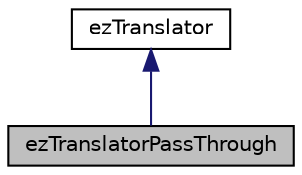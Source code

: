 digraph "ezTranslatorPassThrough"
{
 // LATEX_PDF_SIZE
  edge [fontname="Helvetica",fontsize="10",labelfontname="Helvetica",labelfontsize="10"];
  node [fontname="Helvetica",fontsize="10",shape=record];
  Node1 [label="ezTranslatorPassThrough",height=0.2,width=0.4,color="black", fillcolor="grey75", style="filled", fontcolor="black",tooltip="Just returns the same string that is passed into it. Can be used to display the actually untranslated..."];
  Node2 -> Node1 [dir="back",color="midnightblue",fontsize="10",style="solid",fontname="Helvetica"];
  Node2 [label="ezTranslator",height=0.2,width=0.4,color="black", fillcolor="white", style="filled",URL="$da/d40/classez_translator.htm",tooltip="Base class to translate one string into another."];
}
